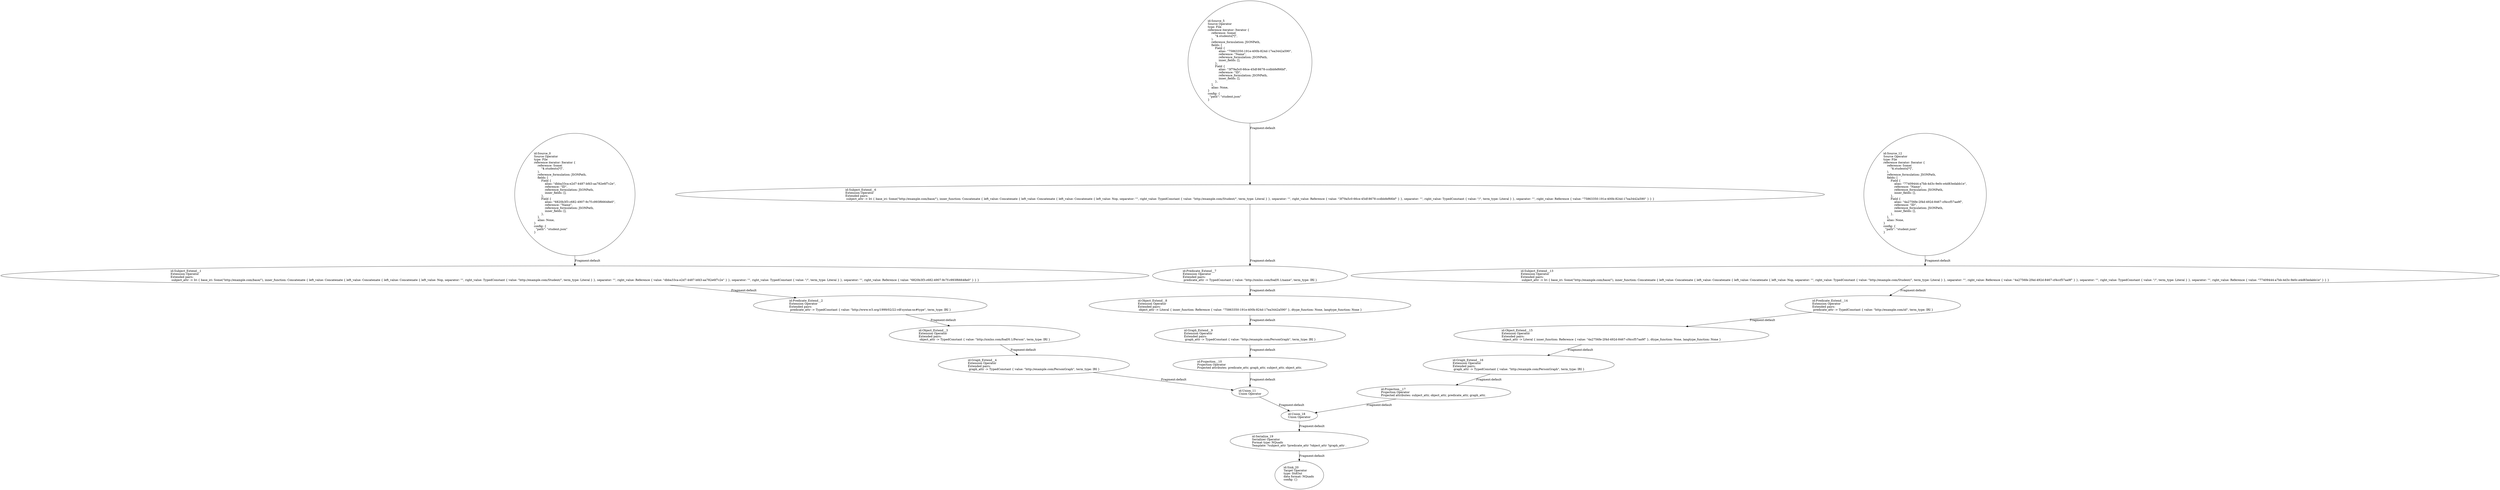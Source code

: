 digraph {
    0 [ label = "id:Source_0 \lSource Operator\ltype: File \lreference iterator: Iterator {\l    reference: Some(\l        \"$.students[*]\",\l    ),\l    reference_formulation: JSONPath,\l    fields: [\l        Field {\l            alias: \"dbba33ca-e2d7-4487-bfd3-aa782e6f7c2e\",\l            reference: \"ID\",\l            reference_formulation: JSONPath,\l            inner_fields: [],\l        },\l        Field {\l            alias: \"6820b3f3-c682-4907-9c7f-c993f66648e0\",\l            reference: \"Name\",\l            reference_formulation: JSONPath,\l            inner_fields: [],\l        },\l    ],\l    alias: None,\l} \lconfig: {\l  \"path\": \"student.json\"\l}\l             " ]
    1 [ label = "id:Subject_Extend__1 \lExtension Operator\lExtended pairs: \l subject_attr -> Iri { base_iri: Some(\"http://example.com/base/\"), inner_function: Concatenate { left_value: Concatenate { left_value: Concatenate { left_value: Concatenate { left_value: Nop, separator: \"\", right_value: TypedConstant { value: \"http://example.com/Student/\", term_type: Literal } }, separator: \"\", right_value: Reference { value: \"dbba33ca-e2d7-4487-bfd3-aa782e6f7c2e\" } }, separator: \"\", right_value: TypedConstant { value: \"/\", term_type: Literal } }, separator: \"\", right_value: Reference { value: \"6820b3f3-c682-4907-9c7f-c993f66648e0\" } } }" ]
    2 [ label = "id:Predicate_Extend__2 \lExtension Operator\lExtended pairs: \l predicate_attr -> TypedConstant { value: \"http://www.w3.org/1999/02/22-rdf-syntax-ns#type\", term_type: IRI }" ]
    3 [ label = "id:Object_Extend__3 \lExtension Operator\lExtended pairs: \l object_attr -> TypedConstant { value: \"http://xmlns.com/foaf/0.1/Person\", term_type: IRI }" ]
    4 [ label = "id:Graph_Extend__4 \lExtension Operator\lExtended pairs: \l graph_attr -> TypedConstant { value: \"http://example.com/PersonGraph\", term_type: IRI }" ]
    5 [ label = "id:Source_5 \lSource Operator\ltype: File \lreference iterator: Iterator {\l    reference: Some(\l        \"$.students[*]\",\l    ),\l    reference_formulation: JSONPath,\l    fields: [\l        Field {\l            alias: \"75863350-191e-400b-824d-17ea3442a590\",\l            reference: \"Name\",\l            reference_formulation: JSONPath,\l            inner_fields: [],\l        },\l        Field {\l            alias: \"3f79a5c0-66ce-45df-8678-ccdbbfef66bf\",\l            reference: \"ID\",\l            reference_formulation: JSONPath,\l            inner_fields: [],\l        },\l    ],\l    alias: None,\l} \lconfig: {\l  \"path\": \"student.json\"\l}\l             " ]
    6 [ label = "id:Subject_Extend__6 \lExtension Operator\lExtended pairs: \l subject_attr -> Iri { base_iri: Some(\"http://example.com/base/\"), inner_function: Concatenate { left_value: Concatenate { left_value: Concatenate { left_value: Concatenate { left_value: Nop, separator: \"\", right_value: TypedConstant { value: \"http://example.com/Student/\", term_type: Literal } }, separator: \"\", right_value: Reference { value: \"3f79a5c0-66ce-45df-8678-ccdbbfef66bf\" } }, separator: \"\", right_value: TypedConstant { value: \"/\", term_type: Literal } }, separator: \"\", right_value: Reference { value: \"75863350-191e-400b-824d-17ea3442a590\" } } }" ]
    7 [ label = "id:Predicate_Extend__7 \lExtension Operator\lExtended pairs: \l predicate_attr -> TypedConstant { value: \"http://xmlns.com/foaf/0.1/name\", term_type: IRI }" ]
    8 [ label = "id:Object_Extend__8 \lExtension Operator\lExtended pairs: \l object_attr -> Literal { inner_function: Reference { value: \"75863350-191e-400b-824d-17ea3442a590\" }, dtype_function: None, langtype_function: None }" ]
    9 [ label = "id:Graph_Extend__9 \lExtension Operator\lExtended pairs: \l graph_attr -> TypedConstant { value: \"http://example.com/PersonGraph\", term_type: IRI }" ]
    10 [ label = "id:Projection__10 \lProjection Operator\lProjected attributes: predicate_attr, graph_attr, subject_attr, object_attr, " ]
    11 [ label = "id:Union_11 \lUnion Operator\l" ]
    12 [ label = "id:Source_12 \lSource Operator\ltype: File \lreference iterator: Iterator {\l    reference: Some(\l        \"$.students[*]\",\l    ),\l    reference_formulation: JSONPath,\l    fields: [\l        Field {\l            alias: \"77409444-a7bb-4d3c-9e0c-e4d83edabb1e\",\l            reference: \"Name\",\l            reference_formulation: JSONPath,\l            inner_fields: [],\l        },\l        Field {\l            alias: \"4a2756fe-2f4d-492d-8467-cf4ccf57aa9f\",\l            reference: \"ID\",\l            reference_formulation: JSONPath,\l            inner_fields: [],\l        },\l    ],\l    alias: None,\l} \lconfig: {\l  \"path\": \"student.json\"\l}\l             " ]
    13 [ label = "id:Subject_Extend__13 \lExtension Operator\lExtended pairs: \l subject_attr -> Iri { base_iri: Some(\"http://example.com/base/\"), inner_function: Concatenate { left_value: Concatenate { left_value: Concatenate { left_value: Concatenate { left_value: Nop, separator: \"\", right_value: TypedConstant { value: \"http://example.com/Student/\", term_type: Literal } }, separator: \"\", right_value: Reference { value: \"4a2756fe-2f4d-492d-8467-cf4ccf57aa9f\" } }, separator: \"\", right_value: TypedConstant { value: \"/\", term_type: Literal } }, separator: \"\", right_value: Reference { value: \"77409444-a7bb-4d3c-9e0c-e4d83edabb1e\" } } }" ]
    14 [ label = "id:Predicate_Extend__14 \lExtension Operator\lExtended pairs: \l predicate_attr -> TypedConstant { value: \"http://example.com/id\", term_type: IRI }" ]
    15 [ label = "id:Object_Extend__15 \lExtension Operator\lExtended pairs: \l object_attr -> Literal { inner_function: Reference { value: \"4a2756fe-2f4d-492d-8467-cf4ccf57aa9f\" }, dtype_function: None, langtype_function: None }" ]
    16 [ label = "id:Graph_Extend__16 \lExtension Operator\lExtended pairs: \l graph_attr -> TypedConstant { value: \"http://example.com/PersonGraph\", term_type: IRI }" ]
    17 [ label = "id:Projection__17 \lProjection Operator\lProjected attributes: subject_attr, object_attr, predicate_attr, graph_attr, " ]
    18 [ label = "id:Union_18 \lUnion Operator\l" ]
    19 [ label = "id:Serialize_19 \lSerializer Operator\lFormat type: NQuads\lTemplate: ?subject_attr ?predicate_attr ?object_attr ?graph_attr ." ]
    20 [ label = "id:Sink_20 \lTarget Operator\ltype: StdOut \ldata format: NQuads \lconfig: {}\l             " ]
    0 -> 1 [ label = "Fragment:default" ]
    1 -> 2 [ label = "Fragment:default" ]
    2 -> 3 [ label = "Fragment:default" ]
    3 -> 4 [ label = "Fragment:default" ]
    5 -> 6 [ label = "Fragment:default" ]
    6 -> 7 [ label = "Fragment:default" ]
    7 -> 8 [ label = "Fragment:default" ]
    8 -> 9 [ label = "Fragment:default" ]
    9 -> 10 [ label = "Fragment:default" ]
    4 -> 11 [ label = "Fragment:default" ]
    10 -> 11 [ label = "Fragment:default" ]
    12 -> 13 [ label = "Fragment:default" ]
    13 -> 14 [ label = "Fragment:default" ]
    14 -> 15 [ label = "Fragment:default" ]
    15 -> 16 [ label = "Fragment:default" ]
    16 -> 17 [ label = "Fragment:default" ]
    11 -> 18 [ label = "Fragment:default" ]
    17 -> 18 [ label = "Fragment:default" ]
    18 -> 19 [ label = "Fragment:default" ]
    19 -> 20 [ label = "Fragment:default" ]
}
